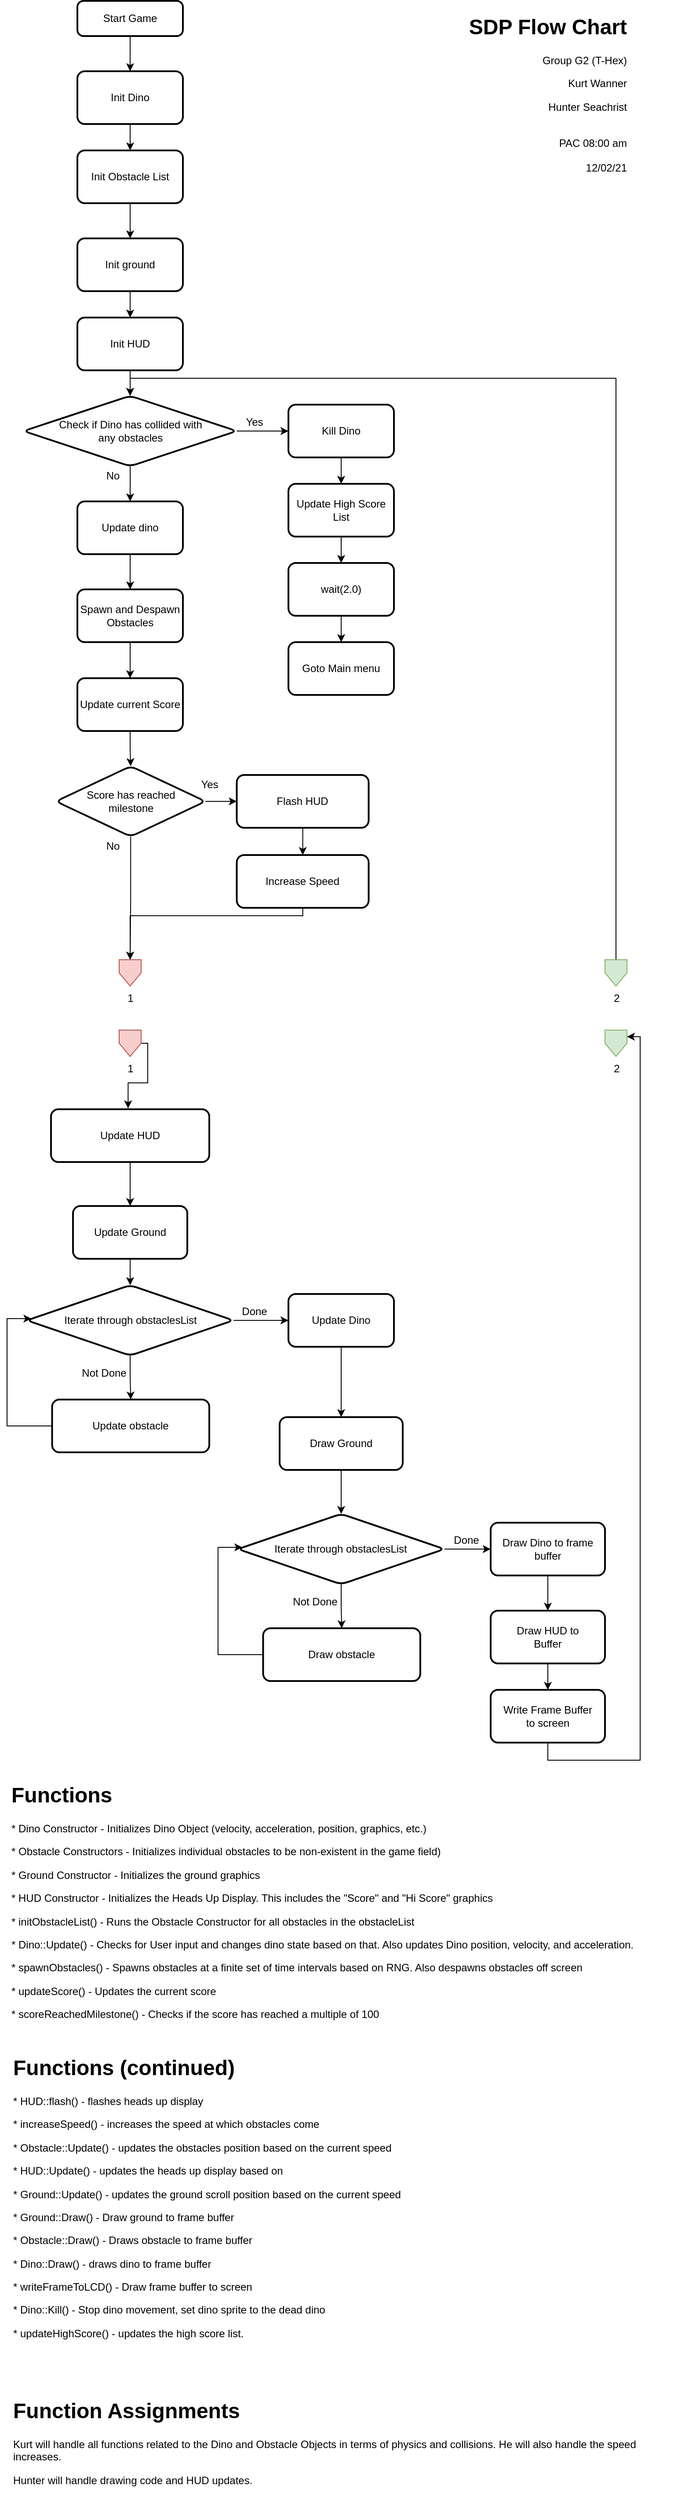 <mxfile version="15.8.8" type="device"><diagram id="C5RBs43oDa-KdzZeNtuy" name="Page-1"><mxGraphModel dx="1422" dy="752" grid="1" gridSize="10" guides="1" tooltips="1" connect="1" arrows="1" fold="1" page="1" pageScale="1" pageWidth="827" pageHeight="1169" math="0" shadow="0"><root><mxCell id="WIyWlLk6GJQsqaUBKTNV-0"/><mxCell id="WIyWlLk6GJQsqaUBKTNV-1" parent="WIyWlLk6GJQsqaUBKTNV-0"/><mxCell id="cr-xphWrLTf12d2q5sfJ-2" value="" style="edgeStyle=orthogonalEdgeStyle;rounded=0;orthogonalLoop=1;jettySize=auto;html=1;" parent="WIyWlLk6GJQsqaUBKTNV-1" source="cr-xphWrLTf12d2q5sfJ-0" target="cr-xphWrLTf12d2q5sfJ-1" edge="1"><mxGeometry relative="1" as="geometry"/></mxCell><mxCell id="cr-xphWrLTf12d2q5sfJ-0" value="Start Game" style="rounded=1;whiteSpace=wrap;html=1;absoluteArcSize=1;arcSize=14;strokeWidth=2;" parent="WIyWlLk6GJQsqaUBKTNV-1" vertex="1"><mxGeometry x="120" y="20" width="120" height="40" as="geometry"/></mxCell><mxCell id="cr-xphWrLTf12d2q5sfJ-4" value="" style="edgeStyle=orthogonalEdgeStyle;rounded=0;orthogonalLoop=1;jettySize=auto;html=1;" parent="WIyWlLk6GJQsqaUBKTNV-1" source="cr-xphWrLTf12d2q5sfJ-1" target="cr-xphWrLTf12d2q5sfJ-3" edge="1"><mxGeometry relative="1" as="geometry"/></mxCell><mxCell id="cr-xphWrLTf12d2q5sfJ-1" value="Init Dino" style="whiteSpace=wrap;html=1;rounded=1;strokeWidth=2;arcSize=14;" parent="WIyWlLk6GJQsqaUBKTNV-1" vertex="1"><mxGeometry x="120" y="100" width="120" height="60" as="geometry"/></mxCell><mxCell id="cr-xphWrLTf12d2q5sfJ-8" value="" style="edgeStyle=orthogonalEdgeStyle;rounded=0;orthogonalLoop=1;jettySize=auto;html=1;" parent="WIyWlLk6GJQsqaUBKTNV-1" source="cr-xphWrLTf12d2q5sfJ-3" target="cr-xphWrLTf12d2q5sfJ-7" edge="1"><mxGeometry relative="1" as="geometry"/></mxCell><mxCell id="cr-xphWrLTf12d2q5sfJ-3" value="Init Obstacle List" style="whiteSpace=wrap;html=1;rounded=1;strokeWidth=2;arcSize=14;" parent="WIyWlLk6GJQsqaUBKTNV-1" vertex="1"><mxGeometry x="120" y="190" width="120" height="60" as="geometry"/></mxCell><mxCell id="cr-xphWrLTf12d2q5sfJ-44" value="" style="edgeStyle=orthogonalEdgeStyle;rounded=0;orthogonalLoop=1;jettySize=auto;html=1;" parent="WIyWlLk6GJQsqaUBKTNV-1" source="cr-xphWrLTf12d2q5sfJ-7" target="cr-xphWrLTf12d2q5sfJ-43" edge="1"><mxGeometry relative="1" as="geometry"/></mxCell><mxCell id="cr-xphWrLTf12d2q5sfJ-7" value="Init ground" style="whiteSpace=wrap;html=1;rounded=1;strokeWidth=2;arcSize=14;" parent="WIyWlLk6GJQsqaUBKTNV-1" vertex="1"><mxGeometry x="120" y="290" width="120" height="60" as="geometry"/></mxCell><mxCell id="cr-xphWrLTf12d2q5sfJ-13" value="" style="edgeStyle=orthogonalEdgeStyle;rounded=0;orthogonalLoop=1;jettySize=auto;html=1;" parent="WIyWlLk6GJQsqaUBKTNV-1" source="cr-xphWrLTf12d2q5sfJ-10" target="cr-xphWrLTf12d2q5sfJ-12" edge="1"><mxGeometry relative="1" as="geometry"/></mxCell><mxCell id="cr-xphWrLTf12d2q5sfJ-24" value="" style="edgeStyle=orthogonalEdgeStyle;rounded=0;orthogonalLoop=1;jettySize=auto;html=1;" parent="WIyWlLk6GJQsqaUBKTNV-1" source="cr-xphWrLTf12d2q5sfJ-10" target="cr-xphWrLTf12d2q5sfJ-23" edge="1"><mxGeometry relative="1" as="geometry"/></mxCell><mxCell id="cr-xphWrLTf12d2q5sfJ-10" value="&lt;div&gt;Check if Dino has collided with &lt;br&gt;&lt;/div&gt;&lt;div&gt;any obstacles&lt;/div&gt;" style="rhombus;whiteSpace=wrap;html=1;rounded=1;strokeWidth=2;arcSize=14;" parent="WIyWlLk6GJQsqaUBKTNV-1" vertex="1"><mxGeometry x="58.75" y="469" width="242.5" height="80" as="geometry"/></mxCell><mxCell id="cr-xphWrLTf12d2q5sfJ-18" value="" style="edgeStyle=orthogonalEdgeStyle;rounded=0;orthogonalLoop=1;jettySize=auto;html=1;" parent="WIyWlLk6GJQsqaUBKTNV-1" source="cr-xphWrLTf12d2q5sfJ-12" target="cr-xphWrLTf12d2q5sfJ-17" edge="1"><mxGeometry relative="1" as="geometry"/></mxCell><mxCell id="cr-xphWrLTf12d2q5sfJ-12" value="Kill Dino" style="whiteSpace=wrap;html=1;rounded=1;strokeWidth=2;arcSize=14;" parent="WIyWlLk6GJQsqaUBKTNV-1" vertex="1"><mxGeometry x="360" y="479" width="120" height="60" as="geometry"/></mxCell><mxCell id="cr-xphWrLTf12d2q5sfJ-14" value="&lt;div&gt;Yes&lt;/div&gt;" style="text;html=1;align=center;verticalAlign=middle;resizable=0;points=[];autosize=1;strokeColor=none;fillColor=none;" parent="WIyWlLk6GJQsqaUBKTNV-1" vertex="1"><mxGeometry x="301.25" y="489" width="40" height="20" as="geometry"/></mxCell><mxCell id="cr-xphWrLTf12d2q5sfJ-20" value="" style="edgeStyle=orthogonalEdgeStyle;rounded=0;orthogonalLoop=1;jettySize=auto;html=1;" parent="WIyWlLk6GJQsqaUBKTNV-1" source="cr-xphWrLTf12d2q5sfJ-17" target="cr-xphWrLTf12d2q5sfJ-19" edge="1"><mxGeometry relative="1" as="geometry"/></mxCell><mxCell id="cr-xphWrLTf12d2q5sfJ-17" value="Update High Score List" style="whiteSpace=wrap;html=1;rounded=1;strokeWidth=2;arcSize=14;" parent="WIyWlLk6GJQsqaUBKTNV-1" vertex="1"><mxGeometry x="360" y="569" width="120" height="60" as="geometry"/></mxCell><mxCell id="cr-xphWrLTf12d2q5sfJ-22" value="" style="edgeStyle=orthogonalEdgeStyle;rounded=0;orthogonalLoop=1;jettySize=auto;html=1;" parent="WIyWlLk6GJQsqaUBKTNV-1" source="cr-xphWrLTf12d2q5sfJ-19" target="cr-xphWrLTf12d2q5sfJ-21" edge="1"><mxGeometry relative="1" as="geometry"/></mxCell><mxCell id="cr-xphWrLTf12d2q5sfJ-19" value="wait(2.0)" style="whiteSpace=wrap;html=1;rounded=1;strokeWidth=2;arcSize=14;" parent="WIyWlLk6GJQsqaUBKTNV-1" vertex="1"><mxGeometry x="360" y="659" width="120" height="60" as="geometry"/></mxCell><mxCell id="cr-xphWrLTf12d2q5sfJ-21" value="Goto Main menu" style="whiteSpace=wrap;html=1;rounded=1;strokeWidth=2;arcSize=14;" parent="WIyWlLk6GJQsqaUBKTNV-1" vertex="1"><mxGeometry x="360" y="749" width="120" height="60" as="geometry"/></mxCell><mxCell id="cr-xphWrLTf12d2q5sfJ-26" value="" style="edgeStyle=orthogonalEdgeStyle;rounded=0;orthogonalLoop=1;jettySize=auto;html=1;" parent="WIyWlLk6GJQsqaUBKTNV-1" source="cr-xphWrLTf12d2q5sfJ-23" target="cr-xphWrLTf12d2q5sfJ-25" edge="1"><mxGeometry relative="1" as="geometry"/></mxCell><mxCell id="cr-xphWrLTf12d2q5sfJ-23" value="Update dino" style="whiteSpace=wrap;html=1;rounded=1;strokeWidth=2;arcSize=14;" parent="WIyWlLk6GJQsqaUBKTNV-1" vertex="1"><mxGeometry x="120" y="589" width="120" height="60" as="geometry"/></mxCell><mxCell id="cr-xphWrLTf12d2q5sfJ-31" value="" style="edgeStyle=orthogonalEdgeStyle;rounded=0;orthogonalLoop=1;jettySize=auto;html=1;entryX=0.5;entryY=0;entryDx=0;entryDy=0;" parent="WIyWlLk6GJQsqaUBKTNV-1" source="cr-xphWrLTf12d2q5sfJ-25" target="cr-xphWrLTf12d2q5sfJ-27" edge="1"><mxGeometry relative="1" as="geometry"><mxPoint x="180" y="789" as="targetPoint"/></mxGeometry></mxCell><mxCell id="cr-xphWrLTf12d2q5sfJ-25" value="Spawn and Despawn Obstacles" style="whiteSpace=wrap;html=1;rounded=1;strokeWidth=2;arcSize=14;" parent="WIyWlLk6GJQsqaUBKTNV-1" vertex="1"><mxGeometry x="120" y="689" width="120" height="60" as="geometry"/></mxCell><mxCell id="cr-xphWrLTf12d2q5sfJ-39" value="" style="edgeStyle=orthogonalEdgeStyle;rounded=0;orthogonalLoop=1;jettySize=auto;html=1;" parent="WIyWlLk6GJQsqaUBKTNV-1" source="cr-xphWrLTf12d2q5sfJ-27" target="cr-xphWrLTf12d2q5sfJ-37" edge="1"><mxGeometry relative="1" as="geometry"/></mxCell><mxCell id="cr-xphWrLTf12d2q5sfJ-27" value="Update current Score" style="whiteSpace=wrap;html=1;rounded=1;strokeWidth=2;arcSize=14;" parent="WIyWlLk6GJQsqaUBKTNV-1" vertex="1"><mxGeometry x="120" y="790" width="120" height="60" as="geometry"/></mxCell><mxCell id="cr-xphWrLTf12d2q5sfJ-41" value="" style="edgeStyle=orthogonalEdgeStyle;rounded=0;orthogonalLoop=1;jettySize=auto;html=1;" parent="WIyWlLk6GJQsqaUBKTNV-1" source="cr-xphWrLTf12d2q5sfJ-37" target="cr-xphWrLTf12d2q5sfJ-40" edge="1"><mxGeometry relative="1" as="geometry"/></mxCell><mxCell id="cr-xphWrLTf12d2q5sfJ-60" style="edgeStyle=orthogonalEdgeStyle;rounded=0;orthogonalLoop=1;jettySize=auto;html=1;entryX=0.5;entryY=0;entryDx=0;entryDy=0;" parent="WIyWlLk6GJQsqaUBKTNV-1" source="cr-xphWrLTf12d2q5sfJ-37" target="cr-xphWrLTf12d2q5sfJ-59" edge="1"><mxGeometry relative="1" as="geometry"/></mxCell><mxCell id="cr-xphWrLTf12d2q5sfJ-37" value="&lt;div&gt;Score has reached&lt;/div&gt;&lt;div&gt;milestone&lt;br&gt;&lt;/div&gt;" style="rhombus;whiteSpace=wrap;html=1;rounded=1;strokeWidth=2;arcSize=14;" parent="WIyWlLk6GJQsqaUBKTNV-1" vertex="1"><mxGeometry x="95.63" y="890" width="170" height="80" as="geometry"/></mxCell><mxCell id="cr-xphWrLTf12d2q5sfJ-51" value="" style="edgeStyle=orthogonalEdgeStyle;rounded=0;orthogonalLoop=1;jettySize=auto;html=1;" parent="WIyWlLk6GJQsqaUBKTNV-1" source="cr-xphWrLTf12d2q5sfJ-40" target="cr-xphWrLTf12d2q5sfJ-50" edge="1"><mxGeometry relative="1" as="geometry"/></mxCell><mxCell id="cr-xphWrLTf12d2q5sfJ-40" value="Flash HUD" style="whiteSpace=wrap;html=1;rounded=1;strokeWidth=2;arcSize=14;" parent="WIyWlLk6GJQsqaUBKTNV-1" vertex="1"><mxGeometry x="301.25" y="900" width="150" height="60" as="geometry"/></mxCell><mxCell id="cr-xphWrLTf12d2q5sfJ-45" value="" style="edgeStyle=orthogonalEdgeStyle;rounded=0;orthogonalLoop=1;jettySize=auto;html=1;" parent="WIyWlLk6GJQsqaUBKTNV-1" source="cr-xphWrLTf12d2q5sfJ-43" target="cr-xphWrLTf12d2q5sfJ-10" edge="1"><mxGeometry relative="1" as="geometry"/></mxCell><mxCell id="cr-xphWrLTf12d2q5sfJ-43" value="Init HUD" style="whiteSpace=wrap;html=1;rounded=1;strokeWidth=2;arcSize=14;" parent="WIyWlLk6GJQsqaUBKTNV-1" vertex="1"><mxGeometry x="120" y="380" width="120" height="60" as="geometry"/></mxCell><mxCell id="cr-xphWrLTf12d2q5sfJ-46" value="Yes" style="text;html=1;align=center;verticalAlign=middle;resizable=0;points=[];autosize=1;strokeColor=none;fillColor=none;" parent="WIyWlLk6GJQsqaUBKTNV-1" vertex="1"><mxGeometry x="250" y="901" width="40" height="20" as="geometry"/></mxCell><mxCell id="cr-xphWrLTf12d2q5sfJ-57" value="" style="edgeStyle=orthogonalEdgeStyle;rounded=0;orthogonalLoop=1;jettySize=auto;html=1;" parent="WIyWlLk6GJQsqaUBKTNV-1" source="cr-xphWrLTf12d2q5sfJ-47" target="cr-xphWrLTf12d2q5sfJ-56" edge="1"><mxGeometry relative="1" as="geometry"/></mxCell><mxCell id="cr-xphWrLTf12d2q5sfJ-47" value="Update HUD" style="whiteSpace=wrap;html=1;rounded=1;strokeWidth=2;arcSize=14;" parent="WIyWlLk6GJQsqaUBKTNV-1" vertex="1"><mxGeometry x="90" y="1280" width="180" height="60" as="geometry"/></mxCell><mxCell id="cr-xphWrLTf12d2q5sfJ-61" style="edgeStyle=orthogonalEdgeStyle;rounded=0;orthogonalLoop=1;jettySize=auto;html=1;entryX=0.5;entryY=0;entryDx=0;entryDy=0;" parent="WIyWlLk6GJQsqaUBKTNV-1" source="cr-xphWrLTf12d2q5sfJ-50" target="cr-xphWrLTf12d2q5sfJ-59" edge="1"><mxGeometry relative="1" as="geometry"><Array as="points"><mxPoint x="376" y="1060"/><mxPoint x="180" y="1060"/></Array></mxGeometry></mxCell><mxCell id="cr-xphWrLTf12d2q5sfJ-50" value="Increase Speed" style="whiteSpace=wrap;html=1;rounded=1;strokeWidth=2;arcSize=14;" parent="WIyWlLk6GJQsqaUBKTNV-1" vertex="1"><mxGeometry x="301.25" y="991" width="150" height="60" as="geometry"/></mxCell><mxCell id="cr-xphWrLTf12d2q5sfJ-54" value="No" style="text;html=1;align=center;verticalAlign=middle;resizable=0;points=[];autosize=1;strokeColor=none;fillColor=none;" parent="WIyWlLk6GJQsqaUBKTNV-1" vertex="1"><mxGeometry x="145" y="971" width="30" height="20" as="geometry"/></mxCell><mxCell id="cr-xphWrLTf12d2q5sfJ-55" value="No" style="text;html=1;align=center;verticalAlign=middle;resizable=0;points=[];autosize=1;strokeColor=none;fillColor=none;" parent="WIyWlLk6GJQsqaUBKTNV-1" vertex="1"><mxGeometry x="145" y="550" width="30" height="20" as="geometry"/></mxCell><mxCell id="cr-xphWrLTf12d2q5sfJ-67" value="" style="edgeStyle=orthogonalEdgeStyle;rounded=0;orthogonalLoop=1;jettySize=auto;html=1;" parent="WIyWlLk6GJQsqaUBKTNV-1" source="cr-xphWrLTf12d2q5sfJ-56" target="cr-xphWrLTf12d2q5sfJ-66" edge="1"><mxGeometry relative="1" as="geometry"/></mxCell><mxCell id="cr-xphWrLTf12d2q5sfJ-56" value="Update Ground" style="whiteSpace=wrap;html=1;rounded=1;strokeWidth=2;arcSize=14;" parent="WIyWlLk6GJQsqaUBKTNV-1" vertex="1"><mxGeometry x="115" y="1390" width="130" height="60" as="geometry"/></mxCell><mxCell id="cr-xphWrLTf12d2q5sfJ-59" value="1" style="verticalLabelPosition=bottom;verticalAlign=top;html=1;shape=offPageConnector;rounded=0;size=0.5;fillColor=#f8cecc;strokeColor=#b85450;" parent="WIyWlLk6GJQsqaUBKTNV-1" vertex="1"><mxGeometry x="167.5" y="1110" width="25" height="30" as="geometry"/></mxCell><mxCell id="cr-xphWrLTf12d2q5sfJ-65" style="edgeStyle=orthogonalEdgeStyle;rounded=0;orthogonalLoop=1;jettySize=auto;html=1;entryX=0.487;entryY=-0.017;entryDx=0;entryDy=0;entryPerimeter=0;" parent="WIyWlLk6GJQsqaUBKTNV-1" source="cr-xphWrLTf12d2q5sfJ-63" target="cr-xphWrLTf12d2q5sfJ-47" edge="1"><mxGeometry relative="1" as="geometry"><Array as="points"><mxPoint x="200" y="1205"/><mxPoint x="200" y="1250"/><mxPoint x="178" y="1250"/></Array></mxGeometry></mxCell><mxCell id="cr-xphWrLTf12d2q5sfJ-63" value="1" style="verticalLabelPosition=bottom;verticalAlign=top;html=1;shape=offPageConnector;rounded=0;size=0.5;fillColor=#f8cecc;strokeColor=#b85450;" parent="WIyWlLk6GJQsqaUBKTNV-1" vertex="1"><mxGeometry x="167.5" y="1190" width="25" height="30" as="geometry"/></mxCell><mxCell id="cr-xphWrLTf12d2q5sfJ-69" value="" style="edgeStyle=orthogonalEdgeStyle;rounded=0;orthogonalLoop=1;jettySize=auto;html=1;" parent="WIyWlLk6GJQsqaUBKTNV-1" source="cr-xphWrLTf12d2q5sfJ-66" target="cr-xphWrLTf12d2q5sfJ-68" edge="1"><mxGeometry relative="1" as="geometry"/></mxCell><mxCell id="cr-xphWrLTf12d2q5sfJ-74" value="" style="edgeStyle=orthogonalEdgeStyle;rounded=0;orthogonalLoop=1;jettySize=auto;html=1;" parent="WIyWlLk6GJQsqaUBKTNV-1" source="cr-xphWrLTf12d2q5sfJ-66" target="cr-xphWrLTf12d2q5sfJ-73" edge="1"><mxGeometry relative="1" as="geometry"/></mxCell><mxCell id="cr-xphWrLTf12d2q5sfJ-66" value="Iterate through obstaclesList" style="rhombus;whiteSpace=wrap;html=1;rounded=1;strokeWidth=2;arcSize=14;" parent="WIyWlLk6GJQsqaUBKTNV-1" vertex="1"><mxGeometry x="62.5" y="1480" width="235" height="80" as="geometry"/></mxCell><mxCell id="cr-xphWrLTf12d2q5sfJ-71" value="" style="edgeStyle=orthogonalEdgeStyle;rounded=0;orthogonalLoop=1;jettySize=auto;html=1;entryX=0.022;entryY=0.471;entryDx=0;entryDy=0;entryPerimeter=0;" parent="WIyWlLk6GJQsqaUBKTNV-1" source="cr-xphWrLTf12d2q5sfJ-68" target="cr-xphWrLTf12d2q5sfJ-66" edge="1"><mxGeometry relative="1" as="geometry"><mxPoint x="40" y="1550" as="targetPoint"/><Array as="points"><mxPoint x="40" y="1640"/><mxPoint x="40" y="1518"/><mxPoint x="68" y="1518"/></Array></mxGeometry></mxCell><mxCell id="cr-xphWrLTf12d2q5sfJ-68" value="Update obstacle" style="whiteSpace=wrap;html=1;rounded=1;strokeWidth=2;arcSize=14;" parent="WIyWlLk6GJQsqaUBKTNV-1" vertex="1"><mxGeometry x="91.25" y="1610" width="178.75" height="60" as="geometry"/></mxCell><mxCell id="cr-xphWrLTf12d2q5sfJ-72" value="Not Done" style="text;html=1;align=center;verticalAlign=middle;resizable=0;points=[];autosize=1;strokeColor=none;fillColor=none;" parent="WIyWlLk6GJQsqaUBKTNV-1" vertex="1"><mxGeometry x="115" y="1570" width="70" height="20" as="geometry"/></mxCell><mxCell id="cr-xphWrLTf12d2q5sfJ-76" value="" style="edgeStyle=orthogonalEdgeStyle;rounded=0;orthogonalLoop=1;jettySize=auto;html=1;" parent="WIyWlLk6GJQsqaUBKTNV-1" source="cr-xphWrLTf12d2q5sfJ-73" target="cr-xphWrLTf12d2q5sfJ-75" edge="1"><mxGeometry relative="1" as="geometry"/></mxCell><mxCell id="cr-xphWrLTf12d2q5sfJ-73" value="Update Dino" style="whiteSpace=wrap;html=1;rounded=1;strokeWidth=2;arcSize=14;" parent="WIyWlLk6GJQsqaUBKTNV-1" vertex="1"><mxGeometry x="360" y="1490" width="120" height="60" as="geometry"/></mxCell><mxCell id="cr-xphWrLTf12d2q5sfJ-83" value="" style="edgeStyle=orthogonalEdgeStyle;rounded=0;orthogonalLoop=1;jettySize=auto;html=1;" parent="WIyWlLk6GJQsqaUBKTNV-1" source="cr-xphWrLTf12d2q5sfJ-75" target="cr-xphWrLTf12d2q5sfJ-78" edge="1"><mxGeometry relative="1" as="geometry"/></mxCell><mxCell id="cr-xphWrLTf12d2q5sfJ-75" value="Draw Ground" style="whiteSpace=wrap;html=1;rounded=1;strokeWidth=2;arcSize=14;" parent="WIyWlLk6GJQsqaUBKTNV-1" vertex="1"><mxGeometry x="350" y="1630" width="140" height="60" as="geometry"/></mxCell><mxCell id="cr-xphWrLTf12d2q5sfJ-77" value="" style="edgeStyle=orthogonalEdgeStyle;rounded=0;orthogonalLoop=1;jettySize=auto;html=1;" parent="WIyWlLk6GJQsqaUBKTNV-1" source="cr-xphWrLTf12d2q5sfJ-78" target="cr-xphWrLTf12d2q5sfJ-80" edge="1"><mxGeometry relative="1" as="geometry"/></mxCell><mxCell id="cr-xphWrLTf12d2q5sfJ-88" value="" style="edgeStyle=orthogonalEdgeStyle;rounded=0;orthogonalLoop=1;jettySize=auto;html=1;" parent="WIyWlLk6GJQsqaUBKTNV-1" source="cr-xphWrLTf12d2q5sfJ-78" target="cr-xphWrLTf12d2q5sfJ-87" edge="1"><mxGeometry relative="1" as="geometry"/></mxCell><mxCell id="cr-xphWrLTf12d2q5sfJ-78" value="Iterate through obstaclesList" style="rhombus;whiteSpace=wrap;html=1;rounded=1;strokeWidth=2;arcSize=14;" parent="WIyWlLk6GJQsqaUBKTNV-1" vertex="1"><mxGeometry x="302.47" y="1740" width="235" height="80" as="geometry"/></mxCell><mxCell id="cr-xphWrLTf12d2q5sfJ-79" value="" style="edgeStyle=orthogonalEdgeStyle;rounded=0;orthogonalLoop=1;jettySize=auto;html=1;entryX=0.022;entryY=0.471;entryDx=0;entryDy=0;entryPerimeter=0;" parent="WIyWlLk6GJQsqaUBKTNV-1" source="cr-xphWrLTf12d2q5sfJ-80" target="cr-xphWrLTf12d2q5sfJ-78" edge="1"><mxGeometry relative="1" as="geometry"><mxPoint x="279.97" y="1810" as="targetPoint"/><Array as="points"><mxPoint x="279.97" y="1900"/><mxPoint x="279.97" y="1778"/><mxPoint x="307.97" y="1778"/></Array></mxGeometry></mxCell><mxCell id="cr-xphWrLTf12d2q5sfJ-80" value="Draw obstacle" style="whiteSpace=wrap;html=1;rounded=1;strokeWidth=2;arcSize=14;" parent="WIyWlLk6GJQsqaUBKTNV-1" vertex="1"><mxGeometry x="331.22" y="1870" width="178.75" height="60" as="geometry"/></mxCell><mxCell id="cr-xphWrLTf12d2q5sfJ-81" value="Not Done" style="text;html=1;align=center;verticalAlign=middle;resizable=0;points=[];autosize=1;strokeColor=none;fillColor=none;" parent="WIyWlLk6GJQsqaUBKTNV-1" vertex="1"><mxGeometry x="354.97" y="1830" width="70" height="20" as="geometry"/></mxCell><mxCell id="cr-xphWrLTf12d2q5sfJ-84" value="&lt;div&gt;Done&lt;/div&gt;" style="text;html=1;align=center;verticalAlign=middle;resizable=0;points=[];autosize=1;strokeColor=none;fillColor=none;" parent="WIyWlLk6GJQsqaUBKTNV-1" vertex="1"><mxGeometry x="296.25" y="1500" width="50" height="20" as="geometry"/></mxCell><mxCell id="cr-xphWrLTf12d2q5sfJ-91" value="" style="edgeStyle=orthogonalEdgeStyle;rounded=0;orthogonalLoop=1;jettySize=auto;html=1;" parent="WIyWlLk6GJQsqaUBKTNV-1" source="cr-xphWrLTf12d2q5sfJ-87" target="cr-xphWrLTf12d2q5sfJ-90" edge="1"><mxGeometry relative="1" as="geometry"/></mxCell><mxCell id="cr-xphWrLTf12d2q5sfJ-87" value="Draw Dino to frame buffer" style="whiteSpace=wrap;html=1;rounded=1;strokeWidth=2;arcSize=14;" parent="WIyWlLk6GJQsqaUBKTNV-1" vertex="1"><mxGeometry x="590" y="1750" width="130" height="60" as="geometry"/></mxCell><mxCell id="cr-xphWrLTf12d2q5sfJ-89" value="&lt;div&gt;Done&lt;/div&gt;" style="text;html=1;align=center;verticalAlign=middle;resizable=0;points=[];autosize=1;strokeColor=none;fillColor=none;" parent="WIyWlLk6GJQsqaUBKTNV-1" vertex="1"><mxGeometry x="537.47" y="1760" width="50" height="20" as="geometry"/></mxCell><mxCell id="cr-xphWrLTf12d2q5sfJ-93" value="" style="edgeStyle=orthogonalEdgeStyle;rounded=0;orthogonalLoop=1;jettySize=auto;html=1;" parent="WIyWlLk6GJQsqaUBKTNV-1" source="cr-xphWrLTf12d2q5sfJ-90" target="cr-xphWrLTf12d2q5sfJ-92" edge="1"><mxGeometry relative="1" as="geometry"/></mxCell><mxCell id="cr-xphWrLTf12d2q5sfJ-90" value="&lt;div&gt;Draw HUD to &lt;br&gt;&lt;/div&gt;&lt;div&gt;Buffer&lt;br&gt;&lt;/div&gt;" style="whiteSpace=wrap;html=1;rounded=1;strokeWidth=2;arcSize=14;" parent="WIyWlLk6GJQsqaUBKTNV-1" vertex="1"><mxGeometry x="590" y="1850" width="130" height="60" as="geometry"/></mxCell><mxCell id="cr-xphWrLTf12d2q5sfJ-94" style="edgeStyle=orthogonalEdgeStyle;rounded=0;orthogonalLoop=1;jettySize=auto;html=1;entryX=1;entryY=0.25;entryDx=0;entryDy=0;" parent="WIyWlLk6GJQsqaUBKTNV-1" source="cr-xphWrLTf12d2q5sfJ-92" target="cr-xphWrLTf12d2q5sfJ-95" edge="1"><mxGeometry relative="1" as="geometry"><mxPoint x="760" y="1210" as="targetPoint"/><Array as="points"><mxPoint x="655" y="2020"/><mxPoint x="760" y="2020"/><mxPoint x="760" y="1198"/></Array></mxGeometry></mxCell><mxCell id="cr-xphWrLTf12d2q5sfJ-92" value="&lt;div&gt;Write Frame Buffer&lt;/div&gt;&lt;div&gt;to screen&lt;br&gt;&lt;/div&gt;" style="whiteSpace=wrap;html=1;rounded=1;strokeWidth=2;arcSize=14;" parent="WIyWlLk6GJQsqaUBKTNV-1" vertex="1"><mxGeometry x="590" y="1940" width="130" height="60" as="geometry"/></mxCell><mxCell id="cr-xphWrLTf12d2q5sfJ-95" value="&lt;div&gt;2&lt;/div&gt;" style="verticalLabelPosition=bottom;verticalAlign=top;html=1;shape=offPageConnector;rounded=0;size=0.5;fillColor=#d5e8d4;strokeColor=#82b366;" parent="WIyWlLk6GJQsqaUBKTNV-1" vertex="1"><mxGeometry x="720" y="1190" width="25" height="30" as="geometry"/></mxCell><mxCell id="cr-xphWrLTf12d2q5sfJ-100" style="edgeStyle=orthogonalEdgeStyle;rounded=0;orthogonalLoop=1;jettySize=auto;html=1;entryX=0.5;entryY=0;entryDx=0;entryDy=0;" parent="WIyWlLk6GJQsqaUBKTNV-1" source="cr-xphWrLTf12d2q5sfJ-98" target="cr-xphWrLTf12d2q5sfJ-10" edge="1"><mxGeometry relative="1" as="geometry"><Array as="points"><mxPoint x="733" y="449"/><mxPoint x="180" y="449"/></Array></mxGeometry></mxCell><mxCell id="cr-xphWrLTf12d2q5sfJ-98" value="&lt;div&gt;2&lt;/div&gt;" style="verticalLabelPosition=bottom;verticalAlign=top;html=1;shape=offPageConnector;rounded=0;size=0.5;fillColor=#d5e8d4;strokeColor=#82b366;" parent="WIyWlLk6GJQsqaUBKTNV-1" vertex="1"><mxGeometry x="720" y="1110" width="25" height="30" as="geometry"/></mxCell><mxCell id="tT5yfDzCyQo1g0gHgQrY-0" value="&lt;h1&gt;Functions&lt;/h1&gt;&lt;p&gt;* Dino Constructor - Initializes Dino Object (velocity, acceleration, position, graphics, etc.)&lt;br&gt;&lt;/p&gt;&lt;p&gt;* Obstacle Constructors - Initializes individual obstacles to be non-existent in the game field)&lt;br&gt;&lt;/p&gt;&lt;p&gt;* Ground Constructor - Initializes the ground graphics&lt;br&gt;&lt;/p&gt;&lt;p&gt;* HUD Constructor - Initializes the Heads Up Display. This includes the &quot;Score&quot; and &quot;Hi Score&quot; graphics&lt;br&gt;&lt;/p&gt;&lt;p&gt;* initObstacleList() - Runs the Obstacle Constructor for all obstacles in the obstacleList&lt;br&gt;&lt;/p&gt;&lt;p&gt;* Dino::Update() - Checks for User input and changes dino state based on that. Also updates Dino position, velocity, and acceleration.&lt;br&gt;&lt;/p&gt;&lt;p&gt;* spawnObstacles() - Spawns obstacles at a finite set of time intervals based on RNG. Also despawns obstacles off screen&lt;br&gt;&lt;/p&gt;&lt;p&gt;* updateScore() - Updates the current score&lt;br&gt;&lt;/p&gt;&lt;p&gt;* scoreReachedMilestone() - Checks if the score has reached a multiple of 100&lt;br&gt;&lt;/p&gt;" style="text;html=1;strokeColor=none;fillColor=none;spacing=5;spacingTop=-20;whiteSpace=wrap;overflow=hidden;rounded=0;" vertex="1" parent="WIyWlLk6GJQsqaUBKTNV-1"><mxGeometry x="40" y="2040" width="760" height="290" as="geometry"/></mxCell><mxCell id="tT5yfDzCyQo1g0gHgQrY-1" value="&lt;h1&gt;Functions (continued)&lt;br&gt;&lt;/h1&gt;&lt;p&gt;* HUD::flash() - flashes heads up display&lt;br&gt;&lt;/p&gt;&lt;p&gt;* increaseSpeed() - increases the speed at which obstacles come&lt;br&gt;&lt;/p&gt;&lt;p&gt;* Obstacle::Update() - updates the obstacles position based on the current speed&lt;br&gt;&lt;/p&gt;&lt;p&gt;* HUD::Update() - updates the heads up display based on &lt;br&gt;&lt;/p&gt;&lt;p&gt;* Ground::Update() - updates the ground scroll position based on the current speed&lt;br&gt;&lt;/p&gt;&lt;p&gt;* Ground::Draw() - Draw ground to frame buffer&lt;br&gt;&lt;/p&gt;&lt;p&gt;* Obstacle::Draw() - Draws obstacle to frame buffer&lt;br&gt;&lt;/p&gt;&lt;p&gt;* Dino::Draw() - draws dino to frame buffer&lt;br&gt;&lt;/p&gt;&lt;p&gt;* writeFrameToLCD() - Draw frame buffer to screen&lt;br&gt;&lt;/p&gt;&lt;div&gt;&lt;p&gt;* Dino::Kill() - Stop dino movement, set dino sprite to the dead dino&lt;br&gt;&lt;/p&gt;&lt;p&gt;* updateHighScore() - updates the high score list.&lt;br&gt;&lt;/p&gt;&lt;/div&gt;" style="text;html=1;strokeColor=none;fillColor=none;spacing=5;spacingTop=-20;whiteSpace=wrap;overflow=hidden;rounded=0;" vertex="1" parent="WIyWlLk6GJQsqaUBKTNV-1"><mxGeometry x="42.47" y="2350" width="747.53" height="350" as="geometry"/></mxCell><mxCell id="tT5yfDzCyQo1g0gHgQrY-5" value="&lt;h1&gt;Function Assignments&lt;br&gt;&lt;/h1&gt;&lt;p&gt;Kurt will handle all functions related to the Dino and Obstacle Objects in terms of physics and collisions. He will also handle the speed increases.&lt;/p&gt;&lt;p&gt;Hunter will handle drawing code and HUD updates.&lt;br&gt;&lt;/p&gt;" style="text;html=1;strokeColor=none;fillColor=none;spacing=5;spacingTop=-20;whiteSpace=wrap;overflow=hidden;rounded=0;" vertex="1" parent="WIyWlLk6GJQsqaUBKTNV-1"><mxGeometry x="42.47" y="2740" width="767.53" height="120" as="geometry"/></mxCell><mxCell id="tT5yfDzCyQo1g0gHgQrY-6" value="&lt;h1 align=&quot;right&quot;&gt;SDP Flow Chart&lt;br&gt;&lt;/h1&gt;&lt;p align=&quot;right&quot;&gt;Group G2 (T-Hex)&lt;/p&gt;&lt;p align=&quot;right&quot;&gt;Kurt Wanner&lt;/p&gt;&lt;p align=&quot;right&quot;&gt;Hunter Seachrist&lt;br&gt;&lt;/p&gt;&lt;div&gt;&lt;br&gt;&lt;/div&gt;&lt;div&gt;PAC 08:00 am&lt;br&gt;&lt;/div&gt;&lt;div&gt;&lt;br&gt;&lt;/div&gt;&lt;div&gt;12/02/21&lt;br&gt;&lt;/div&gt;" style="text;html=1;strokeColor=none;fillColor=none;spacing=5;spacingTop=-20;whiteSpace=wrap;overflow=hidden;rounded=0;align=right;" vertex="1" parent="WIyWlLk6GJQsqaUBKTNV-1"><mxGeometry x="560" y="30" width="190" height="300" as="geometry"/></mxCell></root></mxGraphModel></diagram></mxfile>